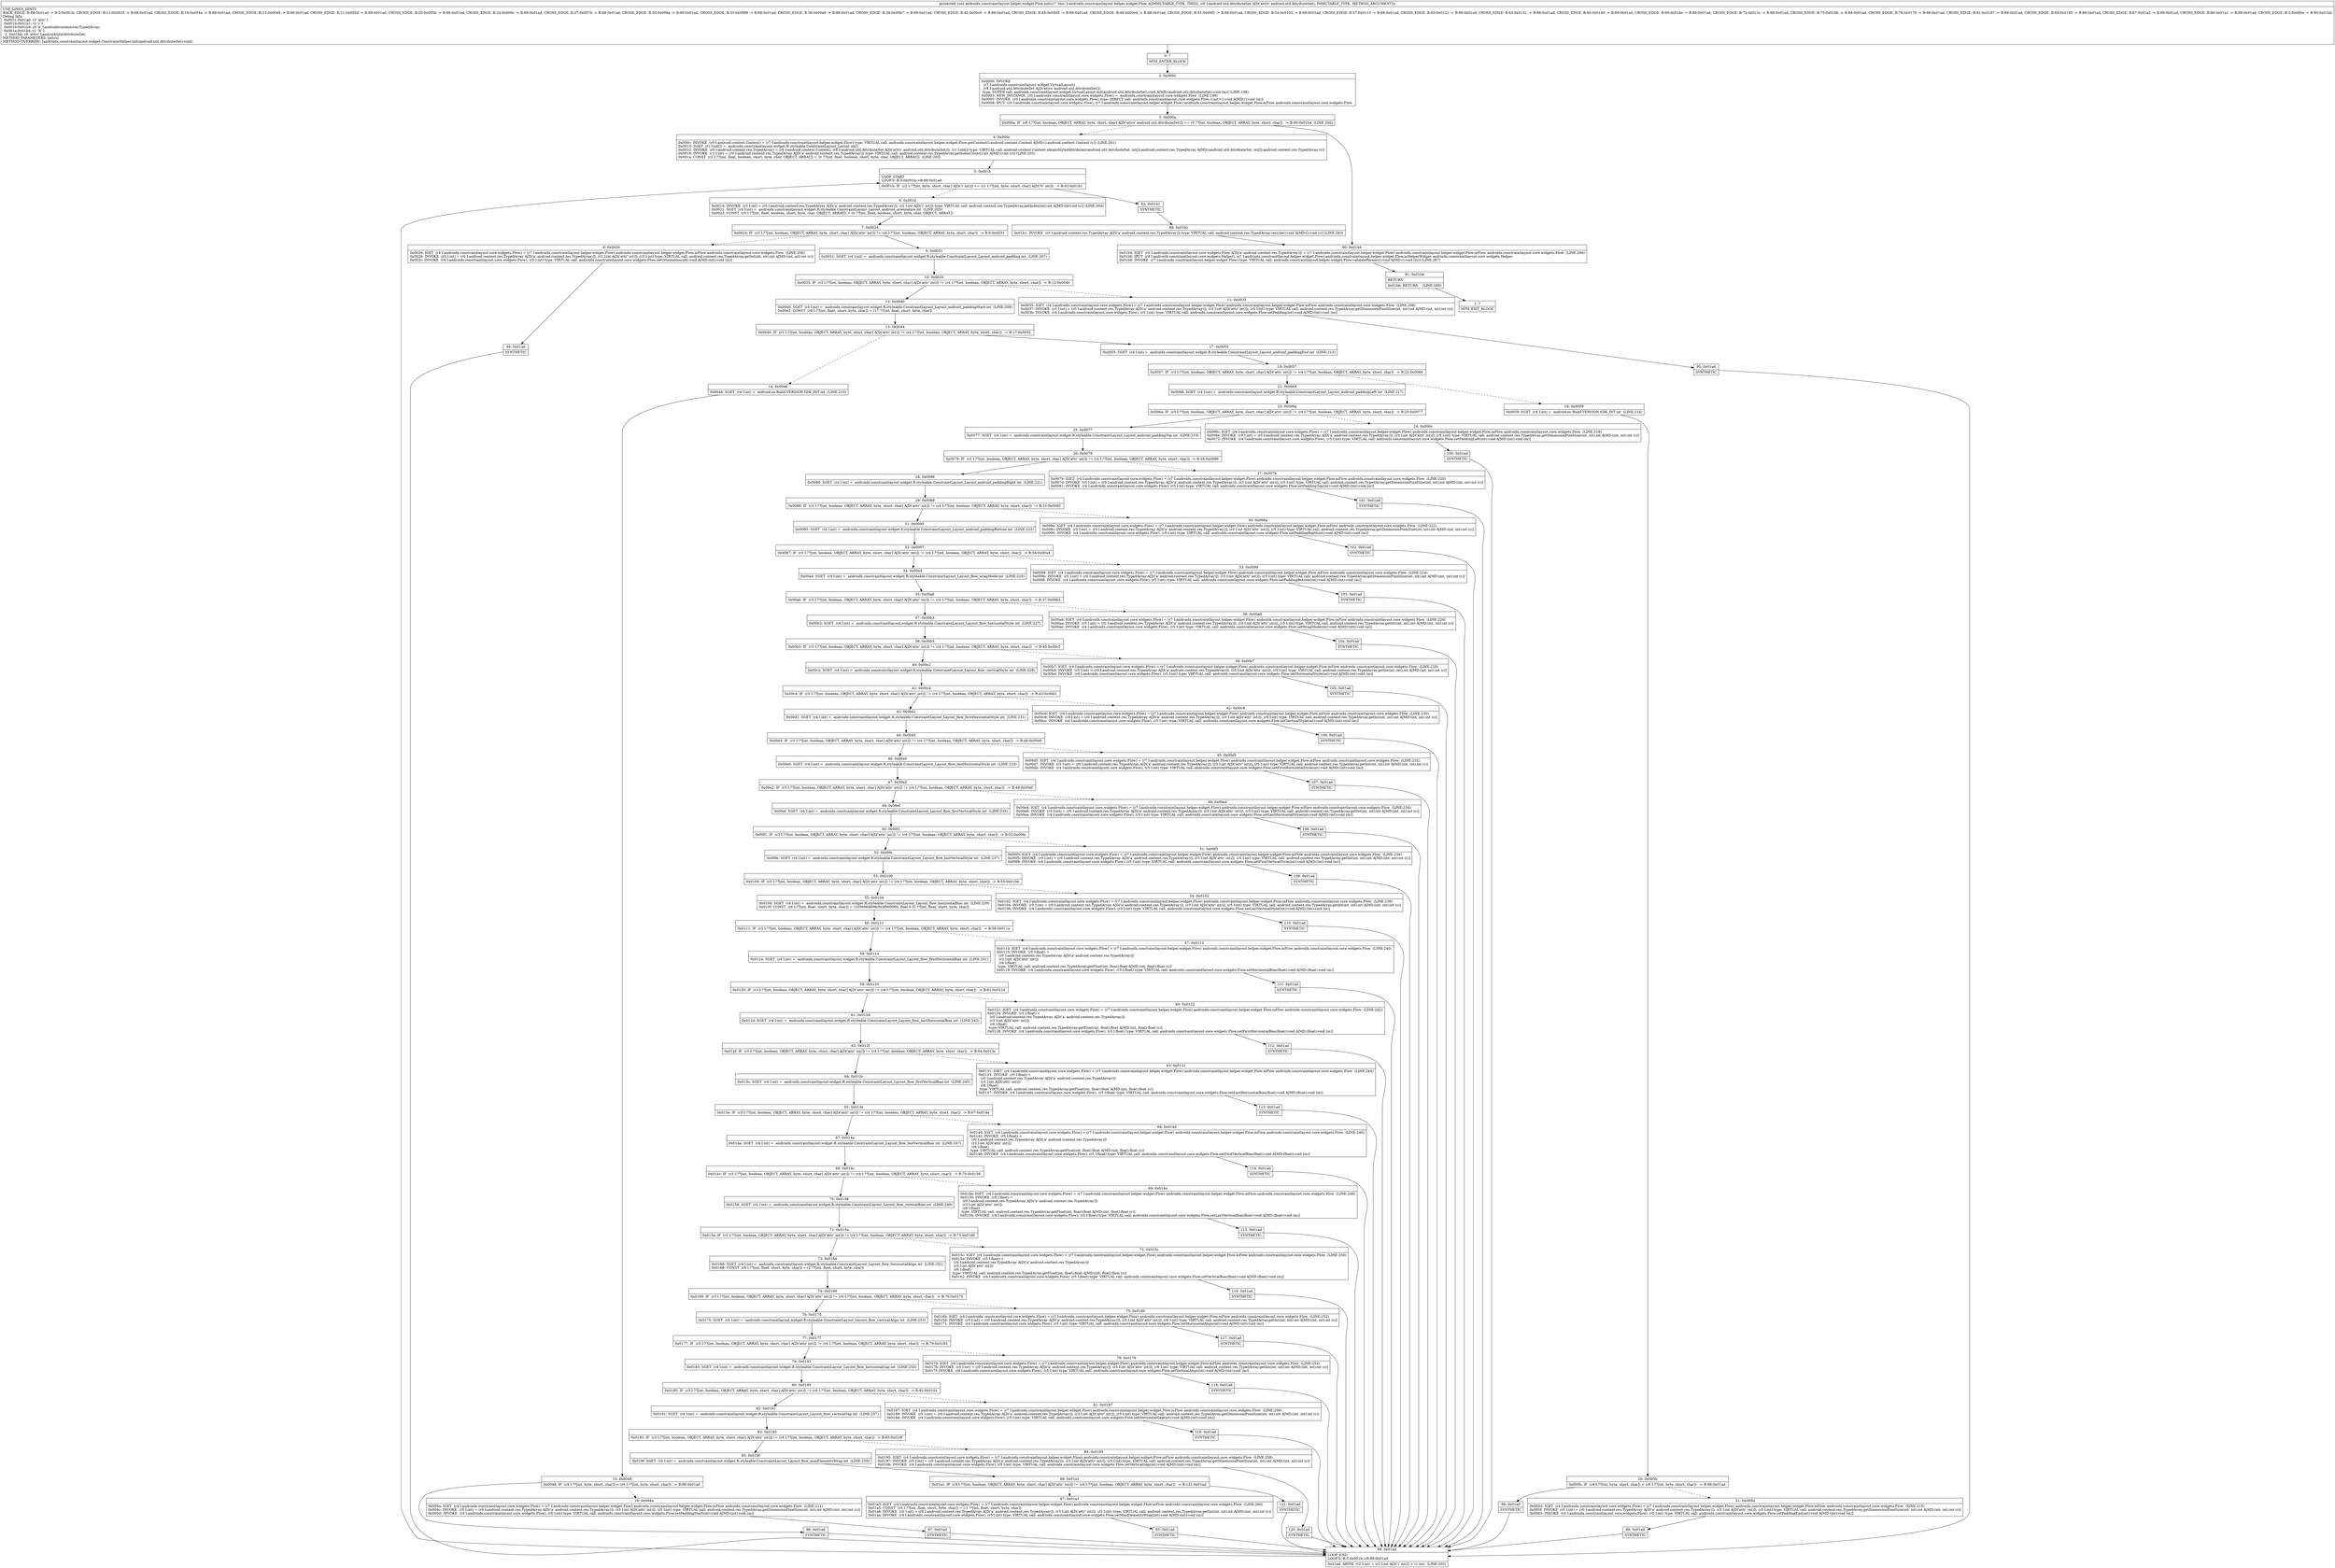 digraph "CFG forandroidx.constraintlayout.helper.widget.Flow.init(Landroid\/util\/AttributeSet;)V" {
Node_0 [shape=record,label="{0\:\ ?|MTH_ENTER_BLOCK\l}"];
Node_2 [shape=record,label="{2\:\ 0x0000|0x0000: INVOKE  \l  (r7 I:androidx.constraintlayout.widget.VirtualLayout)\l  (r8 I:android.util.AttributeSet A[D('attrs' android.util.AttributeSet)])\l type: SUPER call: androidx.constraintlayout.widget.VirtualLayout.init(android.util.AttributeSet):void A[MD:(android.util.AttributeSet):void (m)] (LINE:198)\l0x0003: NEW_INSTANCE  (r0 I:androidx.constraintlayout.core.widgets.Flow) =  androidx.constraintlayout.core.widgets.Flow  (LINE:199)\l0x0005: INVOKE  (r0 I:androidx.constraintlayout.core.widgets.Flow) type: DIRECT call: androidx.constraintlayout.core.widgets.Flow.\<init\>():void A[MD:():void (m)]\l0x0008: IPUT  (r0 I:androidx.constraintlayout.core.widgets.Flow), (r7 I:androidx.constraintlayout.helper.widget.Flow) androidx.constraintlayout.helper.widget.Flow.mFlow androidx.constraintlayout.core.widgets.Flow \l}"];
Node_3 [shape=record,label="{3\:\ 0x000a|0x000a: IF  (r8 I:??[int, boolean, OBJECT, ARRAY, byte, short, char] A[D('attrs' android.util.AttributeSet)]) == (0 ??[int, boolean, OBJECT, ARRAY, byte, short, char])  \-\> B:90:0x01b4  (LINE:200)\l}"];
Node_4 [shape=record,label="{4\:\ 0x000c|0x000c: INVOKE  (r0 I:android.content.Context) = (r7 I:androidx.constraintlayout.helper.widget.Flow) type: VIRTUAL call: androidx.constraintlayout.helper.widget.Flow.getContext():android.content.Context A[MD:():android.content.Context (s)] (LINE:201)\l0x0010: SGET  (r1 I:int[]) =  androidx.constraintlayout.widget.R.styleable.ConstraintLayout_Layout int[] \l0x0012: INVOKE  (r0 I:android.content.res.TypedArray) = (r0 I:android.content.Context), (r8 I:android.util.AttributeSet A[D('attrs' android.util.AttributeSet)]), (r1 I:int[]) type: VIRTUAL call: android.content.Context.obtainStyledAttributes(android.util.AttributeSet, int[]):android.content.res.TypedArray A[MD:(android.util.AttributeSet, int[]):android.content.res.TypedArray (c)]\l0x0016: INVOKE  (r1 I:int) = (r0 I:android.content.res.TypedArray A[D('a' android.content.res.TypedArray)]) type: VIRTUAL call: android.content.res.TypedArray.getIndexCount():int A[MD:():int (c)] (LINE:202)\l0x001a: CONST  (r2 I:??[int, float, boolean, short, byte, char, OBJECT, ARRAY]) = (0 ??[int, float, boolean, short, byte, char, OBJECT, ARRAY])  (LINE:203)\l}"];
Node_5 [shape=record,label="{5\:\ 0x001b|LOOP_START\lLOOP:0: B:5:0x001b\-\>B:88:0x01ad\l|0x001b: IF  (r2 I:??[int, byte, short, char] A[D('i' int)]) \>= (r1 I:??[int, byte, short, char] A[D('N' int)])  \-\> B:92:0x01b1 \l}"];
Node_6 [shape=record,label="{6\:\ 0x001d|0x001d: INVOKE  (r3 I:int) = (r0 I:android.content.res.TypedArray A[D('a' android.content.res.TypedArray)]), (r2 I:int A[D('i' int)]) type: VIRTUAL call: android.content.res.TypedArray.getIndex(int):int A[MD:(int):int (c)] (LINE:204)\l0x0021: SGET  (r4 I:int) =  androidx.constraintlayout.widget.R.styleable.ConstraintLayout_Layout_android_orientation int  (LINE:205)\l0x0023: CONST  (r5 I:??[int, float, boolean, short, byte, char, OBJECT, ARRAY]) = (0 ??[int, float, boolean, short, byte, char, OBJECT, ARRAY]) \l}"];
Node_7 [shape=record,label="{7\:\ 0x0024|0x0024: IF  (r3 I:??[int, boolean, OBJECT, ARRAY, byte, short, char] A[D('attr' int)]) != (r4 I:??[int, boolean, OBJECT, ARRAY, byte, short, char])  \-\> B:9:0x0031 \l}"];
Node_8 [shape=record,label="{8\:\ 0x0026|0x0026: IGET  (r4 I:androidx.constraintlayout.core.widgets.Flow) = (r7 I:androidx.constraintlayout.helper.widget.Flow) androidx.constraintlayout.helper.widget.Flow.mFlow androidx.constraintlayout.core.widgets.Flow  (LINE:206)\l0x0028: INVOKE  (r5 I:int) = (r0 I:android.content.res.TypedArray A[D('a' android.content.res.TypedArray)]), (r3 I:int A[D('attr' int)]), (r5 I:int) type: VIRTUAL call: android.content.res.TypedArray.getInt(int, int):int A[MD:(int, int):int (c)]\l0x002c: INVOKE  (r4 I:androidx.constraintlayout.core.widgets.Flow), (r5 I:int) type: VIRTUAL call: androidx.constraintlayout.core.widgets.Flow.setOrientation(int):void A[MD:(int):void (m)]\l}"];
Node_94 [shape=record,label="{94\:\ 0x01ad|SYNTHETIC\l}"];
Node_88 [shape=record,label="{88\:\ 0x01ad|LOOP_END\lLOOP:0: B:5:0x001b\-\>B:88:0x01ad\l|0x01ad: ARITH  (r2 I:int) = (r2 I:int A[D('i' int)]) + (1 int)  (LINE:203)\l}"];
Node_9 [shape=record,label="{9\:\ 0x0031|0x0031: SGET  (r4 I:int) =  androidx.constraintlayout.widget.R.styleable.ConstraintLayout_Layout_android_padding int  (LINE:207)\l}"];
Node_10 [shape=record,label="{10\:\ 0x0033|0x0033: IF  (r3 I:??[int, boolean, OBJECT, ARRAY, byte, short, char] A[D('attr' int)]) != (r4 I:??[int, boolean, OBJECT, ARRAY, byte, short, char])  \-\> B:12:0x0040 \l}"];
Node_11 [shape=record,label="{11\:\ 0x0035|0x0035: IGET  (r4 I:androidx.constraintlayout.core.widgets.Flow) = (r7 I:androidx.constraintlayout.helper.widget.Flow) androidx.constraintlayout.helper.widget.Flow.mFlow androidx.constraintlayout.core.widgets.Flow  (LINE:208)\l0x0037: INVOKE  (r5 I:int) = (r0 I:android.content.res.TypedArray A[D('a' android.content.res.TypedArray)]), (r3 I:int A[D('attr' int)]), (r5 I:int) type: VIRTUAL call: android.content.res.TypedArray.getDimensionPixelSize(int, int):int A[MD:(int, int):int (c)]\l0x003b: INVOKE  (r4 I:androidx.constraintlayout.core.widgets.Flow), (r5 I:int) type: VIRTUAL call: androidx.constraintlayout.core.widgets.Flow.setPadding(int):void A[MD:(int):void (m)]\l}"];
Node_95 [shape=record,label="{95\:\ 0x01ad|SYNTHETIC\l}"];
Node_12 [shape=record,label="{12\:\ 0x0040|0x0040: SGET  (r4 I:int) =  androidx.constraintlayout.widget.R.styleable.ConstraintLayout_Layout_android_paddingStart int  (LINE:209)\l0x0042: CONST  (r6 I:??[int, float, short, byte, char]) = (17 ??[int, float, short, byte, char]) \l}"];
Node_13 [shape=record,label="{13\:\ 0x0044|0x0044: IF  (r3 I:??[int, boolean, OBJECT, ARRAY, byte, short, char] A[D('attr' int)]) != (r4 I:??[int, boolean, OBJECT, ARRAY, byte, short, char])  \-\> B:17:0x0055 \l}"];
Node_14 [shape=record,label="{14\:\ 0x0046|0x0046: SGET  (r4 I:int) =  android.os.Build.VERSION.SDK_INT int  (LINE:210)\l}"];
Node_15 [shape=record,label="{15\:\ 0x0048|0x0048: IF  (r4 I:??[int, byte, short, char]) \< (r6 I:??[int, byte, short, char])  \-\> B:96:0x01ad \l}"];
Node_16 [shape=record,label="{16\:\ 0x004a|0x004a: IGET  (r4 I:androidx.constraintlayout.core.widgets.Flow) = (r7 I:androidx.constraintlayout.helper.widget.Flow) androidx.constraintlayout.helper.widget.Flow.mFlow androidx.constraintlayout.core.widgets.Flow  (LINE:211)\l0x004c: INVOKE  (r5 I:int) = (r0 I:android.content.res.TypedArray A[D('a' android.content.res.TypedArray)]), (r3 I:int A[D('attr' int)]), (r5 I:int) type: VIRTUAL call: android.content.res.TypedArray.getDimensionPixelSize(int, int):int A[MD:(int, int):int (c)]\l0x0050: INVOKE  (r4 I:androidx.constraintlayout.core.widgets.Flow), (r5 I:int) type: VIRTUAL call: androidx.constraintlayout.core.widgets.Flow.setPaddingStart(int):void A[MD:(int):void (m)]\l}"];
Node_97 [shape=record,label="{97\:\ 0x01ad|SYNTHETIC\l}"];
Node_96 [shape=record,label="{96\:\ 0x01ad|SYNTHETIC\l}"];
Node_17 [shape=record,label="{17\:\ 0x0055|0x0055: SGET  (r4 I:int) =  androidx.constraintlayout.widget.R.styleable.ConstraintLayout_Layout_android_paddingEnd int  (LINE:213)\l}"];
Node_18 [shape=record,label="{18\:\ 0x0057|0x0057: IF  (r3 I:??[int, boolean, OBJECT, ARRAY, byte, short, char] A[D('attr' int)]) != (r4 I:??[int, boolean, OBJECT, ARRAY, byte, short, char])  \-\> B:22:0x0068 \l}"];
Node_19 [shape=record,label="{19\:\ 0x0059|0x0059: SGET  (r4 I:int) =  android.os.Build.VERSION.SDK_INT int  (LINE:214)\l}"];
Node_20 [shape=record,label="{20\:\ 0x005b|0x005b: IF  (r4 I:??[int, byte, short, char]) \< (r6 I:??[int, byte, short, char])  \-\> B:98:0x01ad \l}"];
Node_21 [shape=record,label="{21\:\ 0x005d|0x005d: IGET  (r4 I:androidx.constraintlayout.core.widgets.Flow) = (r7 I:androidx.constraintlayout.helper.widget.Flow) androidx.constraintlayout.helper.widget.Flow.mFlow androidx.constraintlayout.core.widgets.Flow  (LINE:215)\l0x005f: INVOKE  (r5 I:int) = (r0 I:android.content.res.TypedArray A[D('a' android.content.res.TypedArray)]), (r3 I:int A[D('attr' int)]), (r5 I:int) type: VIRTUAL call: android.content.res.TypedArray.getDimensionPixelSize(int, int):int A[MD:(int, int):int (c)]\l0x0063: INVOKE  (r4 I:androidx.constraintlayout.core.widgets.Flow), (r5 I:int) type: VIRTUAL call: androidx.constraintlayout.core.widgets.Flow.setPaddingEnd(int):void A[MD:(int):void (m)]\l}"];
Node_99 [shape=record,label="{99\:\ 0x01ad|SYNTHETIC\l}"];
Node_98 [shape=record,label="{98\:\ 0x01ad|SYNTHETIC\l}"];
Node_22 [shape=record,label="{22\:\ 0x0068|0x0068: SGET  (r4 I:int) =  androidx.constraintlayout.widget.R.styleable.ConstraintLayout_Layout_android_paddingLeft int  (LINE:217)\l}"];
Node_23 [shape=record,label="{23\:\ 0x006a|0x006a: IF  (r3 I:??[int, boolean, OBJECT, ARRAY, byte, short, char] A[D('attr' int)]) != (r4 I:??[int, boolean, OBJECT, ARRAY, byte, short, char])  \-\> B:25:0x0077 \l}"];
Node_24 [shape=record,label="{24\:\ 0x006c|0x006c: IGET  (r4 I:androidx.constraintlayout.core.widgets.Flow) = (r7 I:androidx.constraintlayout.helper.widget.Flow) androidx.constraintlayout.helper.widget.Flow.mFlow androidx.constraintlayout.core.widgets.Flow  (LINE:218)\l0x006e: INVOKE  (r5 I:int) = (r0 I:android.content.res.TypedArray A[D('a' android.content.res.TypedArray)]), (r3 I:int A[D('attr' int)]), (r5 I:int) type: VIRTUAL call: android.content.res.TypedArray.getDimensionPixelSize(int, int):int A[MD:(int, int):int (c)]\l0x0072: INVOKE  (r4 I:androidx.constraintlayout.core.widgets.Flow), (r5 I:int) type: VIRTUAL call: androidx.constraintlayout.core.widgets.Flow.setPaddingLeft(int):void A[MD:(int):void (m)]\l}"];
Node_100 [shape=record,label="{100\:\ 0x01ad|SYNTHETIC\l}"];
Node_25 [shape=record,label="{25\:\ 0x0077|0x0077: SGET  (r4 I:int) =  androidx.constraintlayout.widget.R.styleable.ConstraintLayout_Layout_android_paddingTop int  (LINE:219)\l}"];
Node_26 [shape=record,label="{26\:\ 0x0079|0x0079: IF  (r3 I:??[int, boolean, OBJECT, ARRAY, byte, short, char] A[D('attr' int)]) != (r4 I:??[int, boolean, OBJECT, ARRAY, byte, short, char])  \-\> B:28:0x0086 \l}"];
Node_27 [shape=record,label="{27\:\ 0x007b|0x007b: IGET  (r4 I:androidx.constraintlayout.core.widgets.Flow) = (r7 I:androidx.constraintlayout.helper.widget.Flow) androidx.constraintlayout.helper.widget.Flow.mFlow androidx.constraintlayout.core.widgets.Flow  (LINE:220)\l0x007d: INVOKE  (r5 I:int) = (r0 I:android.content.res.TypedArray A[D('a' android.content.res.TypedArray)]), (r3 I:int A[D('attr' int)]), (r5 I:int) type: VIRTUAL call: android.content.res.TypedArray.getDimensionPixelSize(int, int):int A[MD:(int, int):int (c)]\l0x0081: INVOKE  (r4 I:androidx.constraintlayout.core.widgets.Flow), (r5 I:int) type: VIRTUAL call: androidx.constraintlayout.core.widgets.Flow.setPaddingTop(int):void A[MD:(int):void (m)]\l}"];
Node_101 [shape=record,label="{101\:\ 0x01ad|SYNTHETIC\l}"];
Node_28 [shape=record,label="{28\:\ 0x0086|0x0086: SGET  (r4 I:int) =  androidx.constraintlayout.widget.R.styleable.ConstraintLayout_Layout_android_paddingRight int  (LINE:221)\l}"];
Node_29 [shape=record,label="{29\:\ 0x0088|0x0088: IF  (r3 I:??[int, boolean, OBJECT, ARRAY, byte, short, char] A[D('attr' int)]) != (r4 I:??[int, boolean, OBJECT, ARRAY, byte, short, char])  \-\> B:31:0x0095 \l}"];
Node_30 [shape=record,label="{30\:\ 0x008a|0x008a: IGET  (r4 I:androidx.constraintlayout.core.widgets.Flow) = (r7 I:androidx.constraintlayout.helper.widget.Flow) androidx.constraintlayout.helper.widget.Flow.mFlow androidx.constraintlayout.core.widgets.Flow  (LINE:222)\l0x008c: INVOKE  (r5 I:int) = (r0 I:android.content.res.TypedArray A[D('a' android.content.res.TypedArray)]), (r3 I:int A[D('attr' int)]), (r5 I:int) type: VIRTUAL call: android.content.res.TypedArray.getDimensionPixelSize(int, int):int A[MD:(int, int):int (c)]\l0x0090: INVOKE  (r4 I:androidx.constraintlayout.core.widgets.Flow), (r5 I:int) type: VIRTUAL call: androidx.constraintlayout.core.widgets.Flow.setPaddingRight(int):void A[MD:(int):void (m)]\l}"];
Node_102 [shape=record,label="{102\:\ 0x01ad|SYNTHETIC\l}"];
Node_31 [shape=record,label="{31\:\ 0x0095|0x0095: SGET  (r4 I:int) =  androidx.constraintlayout.widget.R.styleable.ConstraintLayout_Layout_android_paddingBottom int  (LINE:223)\l}"];
Node_32 [shape=record,label="{32\:\ 0x0097|0x0097: IF  (r3 I:??[int, boolean, OBJECT, ARRAY, byte, short, char] A[D('attr' int)]) != (r4 I:??[int, boolean, OBJECT, ARRAY, byte, short, char])  \-\> B:34:0x00a4 \l}"];
Node_33 [shape=record,label="{33\:\ 0x0099|0x0099: IGET  (r4 I:androidx.constraintlayout.core.widgets.Flow) = (r7 I:androidx.constraintlayout.helper.widget.Flow) androidx.constraintlayout.helper.widget.Flow.mFlow androidx.constraintlayout.core.widgets.Flow  (LINE:224)\l0x009b: INVOKE  (r5 I:int) = (r0 I:android.content.res.TypedArray A[D('a' android.content.res.TypedArray)]), (r3 I:int A[D('attr' int)]), (r5 I:int) type: VIRTUAL call: android.content.res.TypedArray.getDimensionPixelSize(int, int):int A[MD:(int, int):int (c)]\l0x009f: INVOKE  (r4 I:androidx.constraintlayout.core.widgets.Flow), (r5 I:int) type: VIRTUAL call: androidx.constraintlayout.core.widgets.Flow.setPaddingBottom(int):void A[MD:(int):void (m)]\l}"];
Node_103 [shape=record,label="{103\:\ 0x01ad|SYNTHETIC\l}"];
Node_34 [shape=record,label="{34\:\ 0x00a4|0x00a4: SGET  (r4 I:int) =  androidx.constraintlayout.widget.R.styleable.ConstraintLayout_Layout_flow_wrapMode int  (LINE:225)\l}"];
Node_35 [shape=record,label="{35\:\ 0x00a6|0x00a6: IF  (r3 I:??[int, boolean, OBJECT, ARRAY, byte, short, char] A[D('attr' int)]) != (r4 I:??[int, boolean, OBJECT, ARRAY, byte, short, char])  \-\> B:37:0x00b3 \l}"];
Node_36 [shape=record,label="{36\:\ 0x00a8|0x00a8: IGET  (r4 I:androidx.constraintlayout.core.widgets.Flow) = (r7 I:androidx.constraintlayout.helper.widget.Flow) androidx.constraintlayout.helper.widget.Flow.mFlow androidx.constraintlayout.core.widgets.Flow  (LINE:226)\l0x00aa: INVOKE  (r5 I:int) = (r0 I:android.content.res.TypedArray A[D('a' android.content.res.TypedArray)]), (r3 I:int A[D('attr' int)]), (r5 I:int) type: VIRTUAL call: android.content.res.TypedArray.getInt(int, int):int A[MD:(int, int):int (c)]\l0x00ae: INVOKE  (r4 I:androidx.constraintlayout.core.widgets.Flow), (r5 I:int) type: VIRTUAL call: androidx.constraintlayout.core.widgets.Flow.setWrapMode(int):void A[MD:(int):void (m)]\l}"];
Node_104 [shape=record,label="{104\:\ 0x01ad|SYNTHETIC\l}"];
Node_37 [shape=record,label="{37\:\ 0x00b3|0x00b3: SGET  (r4 I:int) =  androidx.constraintlayout.widget.R.styleable.ConstraintLayout_Layout_flow_horizontalStyle int  (LINE:227)\l}"];
Node_38 [shape=record,label="{38\:\ 0x00b5|0x00b5: IF  (r3 I:??[int, boolean, OBJECT, ARRAY, byte, short, char] A[D('attr' int)]) != (r4 I:??[int, boolean, OBJECT, ARRAY, byte, short, char])  \-\> B:40:0x00c2 \l}"];
Node_39 [shape=record,label="{39\:\ 0x00b7|0x00b7: IGET  (r4 I:androidx.constraintlayout.core.widgets.Flow) = (r7 I:androidx.constraintlayout.helper.widget.Flow) androidx.constraintlayout.helper.widget.Flow.mFlow androidx.constraintlayout.core.widgets.Flow  (LINE:228)\l0x00b9: INVOKE  (r5 I:int) = (r0 I:android.content.res.TypedArray A[D('a' android.content.res.TypedArray)]), (r3 I:int A[D('attr' int)]), (r5 I:int) type: VIRTUAL call: android.content.res.TypedArray.getInt(int, int):int A[MD:(int, int):int (c)]\l0x00bd: INVOKE  (r4 I:androidx.constraintlayout.core.widgets.Flow), (r5 I:int) type: VIRTUAL call: androidx.constraintlayout.core.widgets.Flow.setHorizontalStyle(int):void A[MD:(int):void (m)]\l}"];
Node_105 [shape=record,label="{105\:\ 0x01ad|SYNTHETIC\l}"];
Node_40 [shape=record,label="{40\:\ 0x00c2|0x00c2: SGET  (r4 I:int) =  androidx.constraintlayout.widget.R.styleable.ConstraintLayout_Layout_flow_verticalStyle int  (LINE:229)\l}"];
Node_41 [shape=record,label="{41\:\ 0x00c4|0x00c4: IF  (r3 I:??[int, boolean, OBJECT, ARRAY, byte, short, char] A[D('attr' int)]) != (r4 I:??[int, boolean, OBJECT, ARRAY, byte, short, char])  \-\> B:43:0x00d1 \l}"];
Node_42 [shape=record,label="{42\:\ 0x00c6|0x00c6: IGET  (r4 I:androidx.constraintlayout.core.widgets.Flow) = (r7 I:androidx.constraintlayout.helper.widget.Flow) androidx.constraintlayout.helper.widget.Flow.mFlow androidx.constraintlayout.core.widgets.Flow  (LINE:230)\l0x00c8: INVOKE  (r5 I:int) = (r0 I:android.content.res.TypedArray A[D('a' android.content.res.TypedArray)]), (r3 I:int A[D('attr' int)]), (r5 I:int) type: VIRTUAL call: android.content.res.TypedArray.getInt(int, int):int A[MD:(int, int):int (c)]\l0x00cc: INVOKE  (r4 I:androidx.constraintlayout.core.widgets.Flow), (r5 I:int) type: VIRTUAL call: androidx.constraintlayout.core.widgets.Flow.setVerticalStyle(int):void A[MD:(int):void (m)]\l}"];
Node_106 [shape=record,label="{106\:\ 0x01ad|SYNTHETIC\l}"];
Node_43 [shape=record,label="{43\:\ 0x00d1|0x00d1: SGET  (r4 I:int) =  androidx.constraintlayout.widget.R.styleable.ConstraintLayout_Layout_flow_firstHorizontalStyle int  (LINE:231)\l}"];
Node_44 [shape=record,label="{44\:\ 0x00d3|0x00d3: IF  (r3 I:??[int, boolean, OBJECT, ARRAY, byte, short, char] A[D('attr' int)]) != (r4 I:??[int, boolean, OBJECT, ARRAY, byte, short, char])  \-\> B:46:0x00e0 \l}"];
Node_45 [shape=record,label="{45\:\ 0x00d5|0x00d5: IGET  (r4 I:androidx.constraintlayout.core.widgets.Flow) = (r7 I:androidx.constraintlayout.helper.widget.Flow) androidx.constraintlayout.helper.widget.Flow.mFlow androidx.constraintlayout.core.widgets.Flow  (LINE:232)\l0x00d7: INVOKE  (r5 I:int) = (r0 I:android.content.res.TypedArray A[D('a' android.content.res.TypedArray)]), (r3 I:int A[D('attr' int)]), (r5 I:int) type: VIRTUAL call: android.content.res.TypedArray.getInt(int, int):int A[MD:(int, int):int (c)]\l0x00db: INVOKE  (r4 I:androidx.constraintlayout.core.widgets.Flow), (r5 I:int) type: VIRTUAL call: androidx.constraintlayout.core.widgets.Flow.setFirstHorizontalStyle(int):void A[MD:(int):void (m)]\l}"];
Node_107 [shape=record,label="{107\:\ 0x01ad|SYNTHETIC\l}"];
Node_46 [shape=record,label="{46\:\ 0x00e0|0x00e0: SGET  (r4 I:int) =  androidx.constraintlayout.widget.R.styleable.ConstraintLayout_Layout_flow_lastHorizontalStyle int  (LINE:233)\l}"];
Node_47 [shape=record,label="{47\:\ 0x00e2|0x00e2: IF  (r3 I:??[int, boolean, OBJECT, ARRAY, byte, short, char] A[D('attr' int)]) != (r4 I:??[int, boolean, OBJECT, ARRAY, byte, short, char])  \-\> B:49:0x00ef \l}"];
Node_48 [shape=record,label="{48\:\ 0x00e4|0x00e4: IGET  (r4 I:androidx.constraintlayout.core.widgets.Flow) = (r7 I:androidx.constraintlayout.helper.widget.Flow) androidx.constraintlayout.helper.widget.Flow.mFlow androidx.constraintlayout.core.widgets.Flow  (LINE:234)\l0x00e6: INVOKE  (r5 I:int) = (r0 I:android.content.res.TypedArray A[D('a' android.content.res.TypedArray)]), (r3 I:int A[D('attr' int)]), (r5 I:int) type: VIRTUAL call: android.content.res.TypedArray.getInt(int, int):int A[MD:(int, int):int (c)]\l0x00ea: INVOKE  (r4 I:androidx.constraintlayout.core.widgets.Flow), (r5 I:int) type: VIRTUAL call: androidx.constraintlayout.core.widgets.Flow.setLastHorizontalStyle(int):void A[MD:(int):void (m)]\l}"];
Node_108 [shape=record,label="{108\:\ 0x01ad|SYNTHETIC\l}"];
Node_49 [shape=record,label="{49\:\ 0x00ef|0x00ef: SGET  (r4 I:int) =  androidx.constraintlayout.widget.R.styleable.ConstraintLayout_Layout_flow_firstVerticalStyle int  (LINE:235)\l}"];
Node_50 [shape=record,label="{50\:\ 0x00f1|0x00f1: IF  (r3 I:??[int, boolean, OBJECT, ARRAY, byte, short, char] A[D('attr' int)]) != (r4 I:??[int, boolean, OBJECT, ARRAY, byte, short, char])  \-\> B:52:0x00fe \l}"];
Node_51 [shape=record,label="{51\:\ 0x00f3|0x00f3: IGET  (r4 I:androidx.constraintlayout.core.widgets.Flow) = (r7 I:androidx.constraintlayout.helper.widget.Flow) androidx.constraintlayout.helper.widget.Flow.mFlow androidx.constraintlayout.core.widgets.Flow  (LINE:236)\l0x00f5: INVOKE  (r5 I:int) = (r0 I:android.content.res.TypedArray A[D('a' android.content.res.TypedArray)]), (r3 I:int A[D('attr' int)]), (r5 I:int) type: VIRTUAL call: android.content.res.TypedArray.getInt(int, int):int A[MD:(int, int):int (c)]\l0x00f9: INVOKE  (r4 I:androidx.constraintlayout.core.widgets.Flow), (r5 I:int) type: VIRTUAL call: androidx.constraintlayout.core.widgets.Flow.setFirstVerticalStyle(int):void A[MD:(int):void (m)]\l}"];
Node_109 [shape=record,label="{109\:\ 0x01ad|SYNTHETIC\l}"];
Node_52 [shape=record,label="{52\:\ 0x00fe|0x00fe: SGET  (r4 I:int) =  androidx.constraintlayout.widget.R.styleable.ConstraintLayout_Layout_flow_lastVerticalStyle int  (LINE:237)\l}"];
Node_53 [shape=record,label="{53\:\ 0x0100|0x0100: IF  (r3 I:??[int, boolean, OBJECT, ARRAY, byte, short, char] A[D('attr' int)]) != (r4 I:??[int, boolean, OBJECT, ARRAY, byte, short, char])  \-\> B:55:0x010d \l}"];
Node_54 [shape=record,label="{54\:\ 0x0102|0x0102: IGET  (r4 I:androidx.constraintlayout.core.widgets.Flow) = (r7 I:androidx.constraintlayout.helper.widget.Flow) androidx.constraintlayout.helper.widget.Flow.mFlow androidx.constraintlayout.core.widgets.Flow  (LINE:238)\l0x0104: INVOKE  (r5 I:int) = (r0 I:android.content.res.TypedArray A[D('a' android.content.res.TypedArray)]), (r3 I:int A[D('attr' int)]), (r5 I:int) type: VIRTUAL call: android.content.res.TypedArray.getInt(int, int):int A[MD:(int, int):int (c)]\l0x0108: INVOKE  (r4 I:androidx.constraintlayout.core.widgets.Flow), (r5 I:int) type: VIRTUAL call: androidx.constraintlayout.core.widgets.Flow.setLastVerticalStyle(int):void A[MD:(int):void (m)]\l}"];
Node_110 [shape=record,label="{110\:\ 0x01ad|SYNTHETIC\l}"];
Node_55 [shape=record,label="{55\:\ 0x010d|0x010d: SGET  (r4 I:int) =  androidx.constraintlayout.widget.R.styleable.ConstraintLayout_Layout_flow_horizontalBias int  (LINE:239)\l0x010f: CONST  (r6 I:??[int, float, short, byte, char]) = (1056964608(0x3f000000, float:0.5) ??[int, float, short, byte, char]) \l}"];
Node_56 [shape=record,label="{56\:\ 0x0111|0x0111: IF  (r3 I:??[int, boolean, OBJECT, ARRAY, byte, short, char] A[D('attr' int)]) != (r4 I:??[int, boolean, OBJECT, ARRAY, byte, short, char])  \-\> B:58:0x011e \l}"];
Node_57 [shape=record,label="{57\:\ 0x0113|0x0113: IGET  (r4 I:androidx.constraintlayout.core.widgets.Flow) = (r7 I:androidx.constraintlayout.helper.widget.Flow) androidx.constraintlayout.helper.widget.Flow.mFlow androidx.constraintlayout.core.widgets.Flow  (LINE:240)\l0x0115: INVOKE  (r5 I:float) = \l  (r0 I:android.content.res.TypedArray A[D('a' android.content.res.TypedArray)])\l  (r3 I:int A[D('attr' int)])\l  (r6 I:float)\l type: VIRTUAL call: android.content.res.TypedArray.getFloat(int, float):float A[MD:(int, float):float (c)]\l0x0119: INVOKE  (r4 I:androidx.constraintlayout.core.widgets.Flow), (r5 I:float) type: VIRTUAL call: androidx.constraintlayout.core.widgets.Flow.setHorizontalBias(float):void A[MD:(float):void (m)]\l}"];
Node_111 [shape=record,label="{111\:\ 0x01ad|SYNTHETIC\l}"];
Node_58 [shape=record,label="{58\:\ 0x011e|0x011e: SGET  (r4 I:int) =  androidx.constraintlayout.widget.R.styleable.ConstraintLayout_Layout_flow_firstHorizontalBias int  (LINE:241)\l}"];
Node_59 [shape=record,label="{59\:\ 0x0120|0x0120: IF  (r3 I:??[int, boolean, OBJECT, ARRAY, byte, short, char] A[D('attr' int)]) != (r4 I:??[int, boolean, OBJECT, ARRAY, byte, short, char])  \-\> B:61:0x012d \l}"];
Node_60 [shape=record,label="{60\:\ 0x0122|0x0122: IGET  (r4 I:androidx.constraintlayout.core.widgets.Flow) = (r7 I:androidx.constraintlayout.helper.widget.Flow) androidx.constraintlayout.helper.widget.Flow.mFlow androidx.constraintlayout.core.widgets.Flow  (LINE:242)\l0x0124: INVOKE  (r5 I:float) = \l  (r0 I:android.content.res.TypedArray A[D('a' android.content.res.TypedArray)])\l  (r3 I:int A[D('attr' int)])\l  (r6 I:float)\l type: VIRTUAL call: android.content.res.TypedArray.getFloat(int, float):float A[MD:(int, float):float (c)]\l0x0128: INVOKE  (r4 I:androidx.constraintlayout.core.widgets.Flow), (r5 I:float) type: VIRTUAL call: androidx.constraintlayout.core.widgets.Flow.setFirstHorizontalBias(float):void A[MD:(float):void (m)]\l}"];
Node_112 [shape=record,label="{112\:\ 0x01ad|SYNTHETIC\l}"];
Node_61 [shape=record,label="{61\:\ 0x012d|0x012d: SGET  (r4 I:int) =  androidx.constraintlayout.widget.R.styleable.ConstraintLayout_Layout_flow_lastHorizontalBias int  (LINE:243)\l}"];
Node_62 [shape=record,label="{62\:\ 0x012f|0x012f: IF  (r3 I:??[int, boolean, OBJECT, ARRAY, byte, short, char] A[D('attr' int)]) != (r4 I:??[int, boolean, OBJECT, ARRAY, byte, short, char])  \-\> B:64:0x013c \l}"];
Node_63 [shape=record,label="{63\:\ 0x0131|0x0131: IGET  (r4 I:androidx.constraintlayout.core.widgets.Flow) = (r7 I:androidx.constraintlayout.helper.widget.Flow) androidx.constraintlayout.helper.widget.Flow.mFlow androidx.constraintlayout.core.widgets.Flow  (LINE:244)\l0x0133: INVOKE  (r5 I:float) = \l  (r0 I:android.content.res.TypedArray A[D('a' android.content.res.TypedArray)])\l  (r3 I:int A[D('attr' int)])\l  (r6 I:float)\l type: VIRTUAL call: android.content.res.TypedArray.getFloat(int, float):float A[MD:(int, float):float (c)]\l0x0137: INVOKE  (r4 I:androidx.constraintlayout.core.widgets.Flow), (r5 I:float) type: VIRTUAL call: androidx.constraintlayout.core.widgets.Flow.setLastHorizontalBias(float):void A[MD:(float):void (m)]\l}"];
Node_113 [shape=record,label="{113\:\ 0x01ad|SYNTHETIC\l}"];
Node_64 [shape=record,label="{64\:\ 0x013c|0x013c: SGET  (r4 I:int) =  androidx.constraintlayout.widget.R.styleable.ConstraintLayout_Layout_flow_firstVerticalBias int  (LINE:245)\l}"];
Node_65 [shape=record,label="{65\:\ 0x013e|0x013e: IF  (r3 I:??[int, boolean, OBJECT, ARRAY, byte, short, char] A[D('attr' int)]) != (r4 I:??[int, boolean, OBJECT, ARRAY, byte, short, char])  \-\> B:67:0x014a \l}"];
Node_66 [shape=record,label="{66\:\ 0x0140|0x0140: IGET  (r4 I:androidx.constraintlayout.core.widgets.Flow) = (r7 I:androidx.constraintlayout.helper.widget.Flow) androidx.constraintlayout.helper.widget.Flow.mFlow androidx.constraintlayout.core.widgets.Flow  (LINE:246)\l0x0142: INVOKE  (r5 I:float) = \l  (r0 I:android.content.res.TypedArray A[D('a' android.content.res.TypedArray)])\l  (r3 I:int A[D('attr' int)])\l  (r6 I:float)\l type: VIRTUAL call: android.content.res.TypedArray.getFloat(int, float):float A[MD:(int, float):float (c)]\l0x0146: INVOKE  (r4 I:androidx.constraintlayout.core.widgets.Flow), (r5 I:float) type: VIRTUAL call: androidx.constraintlayout.core.widgets.Flow.setFirstVerticalBias(float):void A[MD:(float):void (m)]\l}"];
Node_114 [shape=record,label="{114\:\ 0x01ad|SYNTHETIC\l}"];
Node_67 [shape=record,label="{67\:\ 0x014a|0x014a: SGET  (r4 I:int) =  androidx.constraintlayout.widget.R.styleable.ConstraintLayout_Layout_flow_lastVerticalBias int  (LINE:247)\l}"];
Node_68 [shape=record,label="{68\:\ 0x014c|0x014c: IF  (r3 I:??[int, boolean, OBJECT, ARRAY, byte, short, char] A[D('attr' int)]) != (r4 I:??[int, boolean, OBJECT, ARRAY, byte, short, char])  \-\> B:70:0x0158 \l}"];
Node_69 [shape=record,label="{69\:\ 0x014e|0x014e: IGET  (r4 I:androidx.constraintlayout.core.widgets.Flow) = (r7 I:androidx.constraintlayout.helper.widget.Flow) androidx.constraintlayout.helper.widget.Flow.mFlow androidx.constraintlayout.core.widgets.Flow  (LINE:248)\l0x0150: INVOKE  (r5 I:float) = \l  (r0 I:android.content.res.TypedArray A[D('a' android.content.res.TypedArray)])\l  (r3 I:int A[D('attr' int)])\l  (r6 I:float)\l type: VIRTUAL call: android.content.res.TypedArray.getFloat(int, float):float A[MD:(int, float):float (c)]\l0x0154: INVOKE  (r4 I:androidx.constraintlayout.core.widgets.Flow), (r5 I:float) type: VIRTUAL call: androidx.constraintlayout.core.widgets.Flow.setLastVerticalBias(float):void A[MD:(float):void (m)]\l}"];
Node_115 [shape=record,label="{115\:\ 0x01ad|SYNTHETIC\l}"];
Node_70 [shape=record,label="{70\:\ 0x0158|0x0158: SGET  (r4 I:int) =  androidx.constraintlayout.widget.R.styleable.ConstraintLayout_Layout_flow_verticalBias int  (LINE:249)\l}"];
Node_71 [shape=record,label="{71\:\ 0x015a|0x015a: IF  (r3 I:??[int, boolean, OBJECT, ARRAY, byte, short, char] A[D('attr' int)]) != (r4 I:??[int, boolean, OBJECT, ARRAY, byte, short, char])  \-\> B:73:0x0166 \l}"];
Node_72 [shape=record,label="{72\:\ 0x015c|0x015c: IGET  (r4 I:androidx.constraintlayout.core.widgets.Flow) = (r7 I:androidx.constraintlayout.helper.widget.Flow) androidx.constraintlayout.helper.widget.Flow.mFlow androidx.constraintlayout.core.widgets.Flow  (LINE:250)\l0x015e: INVOKE  (r5 I:float) = \l  (r0 I:android.content.res.TypedArray A[D('a' android.content.res.TypedArray)])\l  (r3 I:int A[D('attr' int)])\l  (r6 I:float)\l type: VIRTUAL call: android.content.res.TypedArray.getFloat(int, float):float A[MD:(int, float):float (c)]\l0x0162: INVOKE  (r4 I:androidx.constraintlayout.core.widgets.Flow), (r5 I:float) type: VIRTUAL call: androidx.constraintlayout.core.widgets.Flow.setVerticalBias(float):void A[MD:(float):void (m)]\l}"];
Node_116 [shape=record,label="{116\:\ 0x01ad|SYNTHETIC\l}"];
Node_73 [shape=record,label="{73\:\ 0x0166|0x0166: SGET  (r4 I:int) =  androidx.constraintlayout.widget.R.styleable.ConstraintLayout_Layout_flow_horizontalAlign int  (LINE:251)\l0x0168: CONST  (r6 I:??[int, float, short, byte, char]) = (2 ??[int, float, short, byte, char]) \l}"];
Node_74 [shape=record,label="{74\:\ 0x0169|0x0169: IF  (r3 I:??[int, boolean, OBJECT, ARRAY, byte, short, char] A[D('attr' int)]) != (r4 I:??[int, boolean, OBJECT, ARRAY, byte, short, char])  \-\> B:76:0x0175 \l}"];
Node_75 [shape=record,label="{75\:\ 0x016b|0x016b: IGET  (r4 I:androidx.constraintlayout.core.widgets.Flow) = (r7 I:androidx.constraintlayout.helper.widget.Flow) androidx.constraintlayout.helper.widget.Flow.mFlow androidx.constraintlayout.core.widgets.Flow  (LINE:252)\l0x016d: INVOKE  (r5 I:int) = (r0 I:android.content.res.TypedArray A[D('a' android.content.res.TypedArray)]), (r3 I:int A[D('attr' int)]), (r6 I:int) type: VIRTUAL call: android.content.res.TypedArray.getInt(int, int):int A[MD:(int, int):int (c)]\l0x0171: INVOKE  (r4 I:androidx.constraintlayout.core.widgets.Flow), (r5 I:int) type: VIRTUAL call: androidx.constraintlayout.core.widgets.Flow.setHorizontalAlign(int):void A[MD:(int):void (m)]\l}"];
Node_117 [shape=record,label="{117\:\ 0x01ad|SYNTHETIC\l}"];
Node_76 [shape=record,label="{76\:\ 0x0175|0x0175: SGET  (r4 I:int) =  androidx.constraintlayout.widget.R.styleable.ConstraintLayout_Layout_flow_verticalAlign int  (LINE:253)\l}"];
Node_77 [shape=record,label="{77\:\ 0x0177|0x0177: IF  (r3 I:??[int, boolean, OBJECT, ARRAY, byte, short, char] A[D('attr' int)]) != (r4 I:??[int, boolean, OBJECT, ARRAY, byte, short, char])  \-\> B:79:0x0183 \l}"];
Node_78 [shape=record,label="{78\:\ 0x0179|0x0179: IGET  (r4 I:androidx.constraintlayout.core.widgets.Flow) = (r7 I:androidx.constraintlayout.helper.widget.Flow) androidx.constraintlayout.helper.widget.Flow.mFlow androidx.constraintlayout.core.widgets.Flow  (LINE:254)\l0x017b: INVOKE  (r5 I:int) = (r0 I:android.content.res.TypedArray A[D('a' android.content.res.TypedArray)]), (r3 I:int A[D('attr' int)]), (r6 I:int) type: VIRTUAL call: android.content.res.TypedArray.getInt(int, int):int A[MD:(int, int):int (c)]\l0x017f: INVOKE  (r4 I:androidx.constraintlayout.core.widgets.Flow), (r5 I:int) type: VIRTUAL call: androidx.constraintlayout.core.widgets.Flow.setVerticalAlign(int):void A[MD:(int):void (m)]\l}"];
Node_118 [shape=record,label="{118\:\ 0x01ad|SYNTHETIC\l}"];
Node_79 [shape=record,label="{79\:\ 0x0183|0x0183: SGET  (r4 I:int) =  androidx.constraintlayout.widget.R.styleable.ConstraintLayout_Layout_flow_horizontalGap int  (LINE:255)\l}"];
Node_80 [shape=record,label="{80\:\ 0x0185|0x0185: IF  (r3 I:??[int, boolean, OBJECT, ARRAY, byte, short, char] A[D('attr' int)]) != (r4 I:??[int, boolean, OBJECT, ARRAY, byte, short, char])  \-\> B:82:0x0191 \l}"];
Node_81 [shape=record,label="{81\:\ 0x0187|0x0187: IGET  (r4 I:androidx.constraintlayout.core.widgets.Flow) = (r7 I:androidx.constraintlayout.helper.widget.Flow) androidx.constraintlayout.helper.widget.Flow.mFlow androidx.constraintlayout.core.widgets.Flow  (LINE:256)\l0x0189: INVOKE  (r5 I:int) = (r0 I:android.content.res.TypedArray A[D('a' android.content.res.TypedArray)]), (r3 I:int A[D('attr' int)]), (r5 I:int) type: VIRTUAL call: android.content.res.TypedArray.getDimensionPixelSize(int, int):int A[MD:(int, int):int (c)]\l0x018d: INVOKE  (r4 I:androidx.constraintlayout.core.widgets.Flow), (r5 I:int) type: VIRTUAL call: androidx.constraintlayout.core.widgets.Flow.setHorizontalGap(int):void A[MD:(int):void (m)]\l}"];
Node_119 [shape=record,label="{119\:\ 0x01ad|SYNTHETIC\l}"];
Node_82 [shape=record,label="{82\:\ 0x0191|0x0191: SGET  (r4 I:int) =  androidx.constraintlayout.widget.R.styleable.ConstraintLayout_Layout_flow_verticalGap int  (LINE:257)\l}"];
Node_83 [shape=record,label="{83\:\ 0x0193|0x0193: IF  (r3 I:??[int, boolean, OBJECT, ARRAY, byte, short, char] A[D('attr' int)]) != (r4 I:??[int, boolean, OBJECT, ARRAY, byte, short, char])  \-\> B:85:0x019f \l}"];
Node_84 [shape=record,label="{84\:\ 0x0195|0x0195: IGET  (r4 I:androidx.constraintlayout.core.widgets.Flow) = (r7 I:androidx.constraintlayout.helper.widget.Flow) androidx.constraintlayout.helper.widget.Flow.mFlow androidx.constraintlayout.core.widgets.Flow  (LINE:258)\l0x0197: INVOKE  (r5 I:int) = (r0 I:android.content.res.TypedArray A[D('a' android.content.res.TypedArray)]), (r3 I:int A[D('attr' int)]), (r5 I:int) type: VIRTUAL call: android.content.res.TypedArray.getDimensionPixelSize(int, int):int A[MD:(int, int):int (c)]\l0x019b: INVOKE  (r4 I:androidx.constraintlayout.core.widgets.Flow), (r5 I:int) type: VIRTUAL call: androidx.constraintlayout.core.widgets.Flow.setVerticalGap(int):void A[MD:(int):void (m)]\l}"];
Node_120 [shape=record,label="{120\:\ 0x01ad|SYNTHETIC\l}"];
Node_85 [shape=record,label="{85\:\ 0x019f|0x019f: SGET  (r4 I:int) =  androidx.constraintlayout.widget.R.styleable.ConstraintLayout_Layout_flow_maxElementsWrap int  (LINE:259)\l}"];
Node_86 [shape=record,label="{86\:\ 0x01a1|0x01a1: IF  (r3 I:??[int, boolean, OBJECT, ARRAY, byte, short, char] A[D('attr' int)]) != (r4 I:??[int, boolean, OBJECT, ARRAY, byte, short, char])  \-\> B:121:0x01ad \l}"];
Node_87 [shape=record,label="{87\:\ 0x01a3|0x01a3: IGET  (r4 I:androidx.constraintlayout.core.widgets.Flow) = (r7 I:androidx.constraintlayout.helper.widget.Flow) androidx.constraintlayout.helper.widget.Flow.mFlow androidx.constraintlayout.core.widgets.Flow  (LINE:260)\l0x01a5: CONST  (r5 I:??[int, float, short, byte, char]) = (\-1 ??[int, float, short, byte, char]) \l0x01a6: INVOKE  (r5 I:int) = (r0 I:android.content.res.TypedArray A[D('a' android.content.res.TypedArray)]), (r3 I:int A[D('attr' int)]), (r5 I:int) type: VIRTUAL call: android.content.res.TypedArray.getInt(int, int):int A[MD:(int, int):int (c)]\l0x01aa: INVOKE  (r4 I:androidx.constraintlayout.core.widgets.Flow), (r5 I:int) type: VIRTUAL call: androidx.constraintlayout.core.widgets.Flow.setMaxElementsWrap(int):void A[MD:(int):void (m)]\l}"];
Node_93 [shape=record,label="{93\:\ 0x01ad|SYNTHETIC\l}"];
Node_121 [shape=record,label="{121\:\ 0x01ad|SYNTHETIC\l}"];
Node_92 [shape=record,label="{92\:\ 0x01b1|SYNTHETIC\l}"];
Node_89 [shape=record,label="{89\:\ 0x01b1|0x01b1: INVOKE  (r0 I:android.content.res.TypedArray A[D('a' android.content.res.TypedArray)]) type: VIRTUAL call: android.content.res.TypedArray.recycle():void A[MD:():void (c)] (LINE:263)\l}"];
Node_90 [shape=record,label="{90\:\ 0x01b4|0x01b4: IGET  (r0 I:androidx.constraintlayout.core.widgets.Flow A[D('a' android.content.res.TypedArray)]) = (r7 I:androidx.constraintlayout.helper.widget.Flow) androidx.constraintlayout.helper.widget.Flow.mFlow androidx.constraintlayout.core.widgets.Flow  (LINE:266)\l0x01b6: IPUT  (r0 I:androidx.constraintlayout.core.widgets.Helper), (r7 I:androidx.constraintlayout.helper.widget.Flow) androidx.constraintlayout.helper.widget.Flow.mHelperWidget androidx.constraintlayout.core.widgets.Helper \l0x01b8: INVOKE  (r7 I:androidx.constraintlayout.helper.widget.Flow) type: VIRTUAL call: androidx.constraintlayout.helper.widget.Flow.validateParams():void A[MD:():void (m)] (LINE:267)\l}"];
Node_91 [shape=record,label="{91\:\ 0x01bb|RETURN\l|0x01bb: RETURN    (LINE:268)\l}"];
Node_1 [shape=record,label="{1\:\ ?|MTH_EXIT_BLOCK\l}"];
MethodNode[shape=record,label="{protected void androidx.constraintlayout.helper.widget.Flow.init((r7 'this' I:androidx.constraintlayout.helper.widget.Flow A[IMMUTABLE_TYPE, THIS]), (r8 I:android.util.AttributeSet A[D('attrs' android.util.AttributeSet), IMMUTABLE_TYPE, METHOD_ARGUMENT]))  | USE_LINES_HINTS\lBACK_EDGE: B:88:0x01ad \-\> B:5:0x001b, CROSS_EDGE: B:11:0x0035 \-\> B:88:0x01ad, CROSS_EDGE: B:16:0x004a \-\> B:88:0x01ad, CROSS_EDGE: B:15:0x0048 \-\> B:88:0x01ad, CROSS_EDGE: B:21:0x005d \-\> B:88:0x01ad, CROSS_EDGE: B:20:0x005b \-\> B:88:0x01ad, CROSS_EDGE: B:24:0x006c \-\> B:88:0x01ad, CROSS_EDGE: B:27:0x007b \-\> B:88:0x01ad, CROSS_EDGE: B:30:0x008a \-\> B:88:0x01ad, CROSS_EDGE: B:33:0x0099 \-\> B:88:0x01ad, CROSS_EDGE: B:36:0x00a8 \-\> B:88:0x01ad, CROSS_EDGE: B:39:0x00b7 \-\> B:88:0x01ad, CROSS_EDGE: B:42:0x00c6 \-\> B:88:0x01ad, CROSS_EDGE: B:45:0x00d5 \-\> B:88:0x01ad, CROSS_EDGE: B:48:0x00e4 \-\> B:88:0x01ad, CROSS_EDGE: B:51:0x00f3 \-\> B:88:0x01ad, CROSS_EDGE: B:54:0x0102 \-\> B:88:0x01ad, CROSS_EDGE: B:57:0x0113 \-\> B:88:0x01ad, CROSS_EDGE: B:60:0x0122 \-\> B:88:0x01ad, CROSS_EDGE: B:63:0x0131 \-\> B:88:0x01ad, CROSS_EDGE: B:66:0x0140 \-\> B:88:0x01ad, CROSS_EDGE: B:69:0x014e \-\> B:88:0x01ad, CROSS_EDGE: B:72:0x015c \-\> B:88:0x01ad, CROSS_EDGE: B:75:0x016b \-\> B:88:0x01ad, CROSS_EDGE: B:78:0x0179 \-\> B:88:0x01ad, CROSS_EDGE: B:81:0x0187 \-\> B:88:0x01ad, CROSS_EDGE: B:84:0x0195 \-\> B:88:0x01ad, CROSS_EDGE: B:87:0x01a3 \-\> B:88:0x01ad, CROSS_EDGE: B:86:0x01a1 \-\> B:88:0x01ad, CROSS_EDGE: B:3:0x000a \-\> B:90:0x01b4\lDebug Info:\l  0x0021\-0x01ad: r3 'attr' I\l  0x001b\-0x01b1: r2 'i' I\l  0x0016\-0x01b4: r0 'a' Landroid\/content\/res\/TypedArray;\l  0x001a\-0x01b4: r1 'N' I\l  \-1 \-0x01bb: r8 'attrs' Landroid\/util\/AttributeSet;\lMETHOD_PARAMETERS: [attrs]\lMETHOD_OVERRIDE: [androidx.constraintlayout.widget.ConstraintHelper.init(android.util.AttributeSet):void]\l}"];
MethodNode -> Node_0;Node_0 -> Node_2;
Node_2 -> Node_3;
Node_3 -> Node_4[style=dashed];
Node_3 -> Node_90;
Node_4 -> Node_5;
Node_5 -> Node_6[style=dashed];
Node_5 -> Node_92;
Node_6 -> Node_7;
Node_7 -> Node_8[style=dashed];
Node_7 -> Node_9;
Node_8 -> Node_94;
Node_94 -> Node_88;
Node_88 -> Node_5;
Node_9 -> Node_10;
Node_10 -> Node_11[style=dashed];
Node_10 -> Node_12;
Node_11 -> Node_95;
Node_95 -> Node_88;
Node_12 -> Node_13;
Node_13 -> Node_14[style=dashed];
Node_13 -> Node_17;
Node_14 -> Node_15;
Node_15 -> Node_16[style=dashed];
Node_15 -> Node_96;
Node_16 -> Node_97;
Node_97 -> Node_88;
Node_96 -> Node_88;
Node_17 -> Node_18;
Node_18 -> Node_19[style=dashed];
Node_18 -> Node_22;
Node_19 -> Node_20;
Node_20 -> Node_21[style=dashed];
Node_20 -> Node_98;
Node_21 -> Node_99;
Node_99 -> Node_88;
Node_98 -> Node_88;
Node_22 -> Node_23;
Node_23 -> Node_24[style=dashed];
Node_23 -> Node_25;
Node_24 -> Node_100;
Node_100 -> Node_88;
Node_25 -> Node_26;
Node_26 -> Node_27[style=dashed];
Node_26 -> Node_28;
Node_27 -> Node_101;
Node_101 -> Node_88;
Node_28 -> Node_29;
Node_29 -> Node_30[style=dashed];
Node_29 -> Node_31;
Node_30 -> Node_102;
Node_102 -> Node_88;
Node_31 -> Node_32;
Node_32 -> Node_33[style=dashed];
Node_32 -> Node_34;
Node_33 -> Node_103;
Node_103 -> Node_88;
Node_34 -> Node_35;
Node_35 -> Node_36[style=dashed];
Node_35 -> Node_37;
Node_36 -> Node_104;
Node_104 -> Node_88;
Node_37 -> Node_38;
Node_38 -> Node_39[style=dashed];
Node_38 -> Node_40;
Node_39 -> Node_105;
Node_105 -> Node_88;
Node_40 -> Node_41;
Node_41 -> Node_42[style=dashed];
Node_41 -> Node_43;
Node_42 -> Node_106;
Node_106 -> Node_88;
Node_43 -> Node_44;
Node_44 -> Node_45[style=dashed];
Node_44 -> Node_46;
Node_45 -> Node_107;
Node_107 -> Node_88;
Node_46 -> Node_47;
Node_47 -> Node_48[style=dashed];
Node_47 -> Node_49;
Node_48 -> Node_108;
Node_108 -> Node_88;
Node_49 -> Node_50;
Node_50 -> Node_51[style=dashed];
Node_50 -> Node_52;
Node_51 -> Node_109;
Node_109 -> Node_88;
Node_52 -> Node_53;
Node_53 -> Node_54[style=dashed];
Node_53 -> Node_55;
Node_54 -> Node_110;
Node_110 -> Node_88;
Node_55 -> Node_56;
Node_56 -> Node_57[style=dashed];
Node_56 -> Node_58;
Node_57 -> Node_111;
Node_111 -> Node_88;
Node_58 -> Node_59;
Node_59 -> Node_60[style=dashed];
Node_59 -> Node_61;
Node_60 -> Node_112;
Node_112 -> Node_88;
Node_61 -> Node_62;
Node_62 -> Node_63[style=dashed];
Node_62 -> Node_64;
Node_63 -> Node_113;
Node_113 -> Node_88;
Node_64 -> Node_65;
Node_65 -> Node_66[style=dashed];
Node_65 -> Node_67;
Node_66 -> Node_114;
Node_114 -> Node_88;
Node_67 -> Node_68;
Node_68 -> Node_69[style=dashed];
Node_68 -> Node_70;
Node_69 -> Node_115;
Node_115 -> Node_88;
Node_70 -> Node_71;
Node_71 -> Node_72[style=dashed];
Node_71 -> Node_73;
Node_72 -> Node_116;
Node_116 -> Node_88;
Node_73 -> Node_74;
Node_74 -> Node_75[style=dashed];
Node_74 -> Node_76;
Node_75 -> Node_117;
Node_117 -> Node_88;
Node_76 -> Node_77;
Node_77 -> Node_78[style=dashed];
Node_77 -> Node_79;
Node_78 -> Node_118;
Node_118 -> Node_88;
Node_79 -> Node_80;
Node_80 -> Node_81[style=dashed];
Node_80 -> Node_82;
Node_81 -> Node_119;
Node_119 -> Node_88;
Node_82 -> Node_83;
Node_83 -> Node_84[style=dashed];
Node_83 -> Node_85;
Node_84 -> Node_120;
Node_120 -> Node_88;
Node_85 -> Node_86;
Node_86 -> Node_87[style=dashed];
Node_86 -> Node_121;
Node_87 -> Node_93;
Node_93 -> Node_88;
Node_121 -> Node_88;
Node_92 -> Node_89;
Node_89 -> Node_90;
Node_90 -> Node_91;
Node_91 -> Node_1;
}

